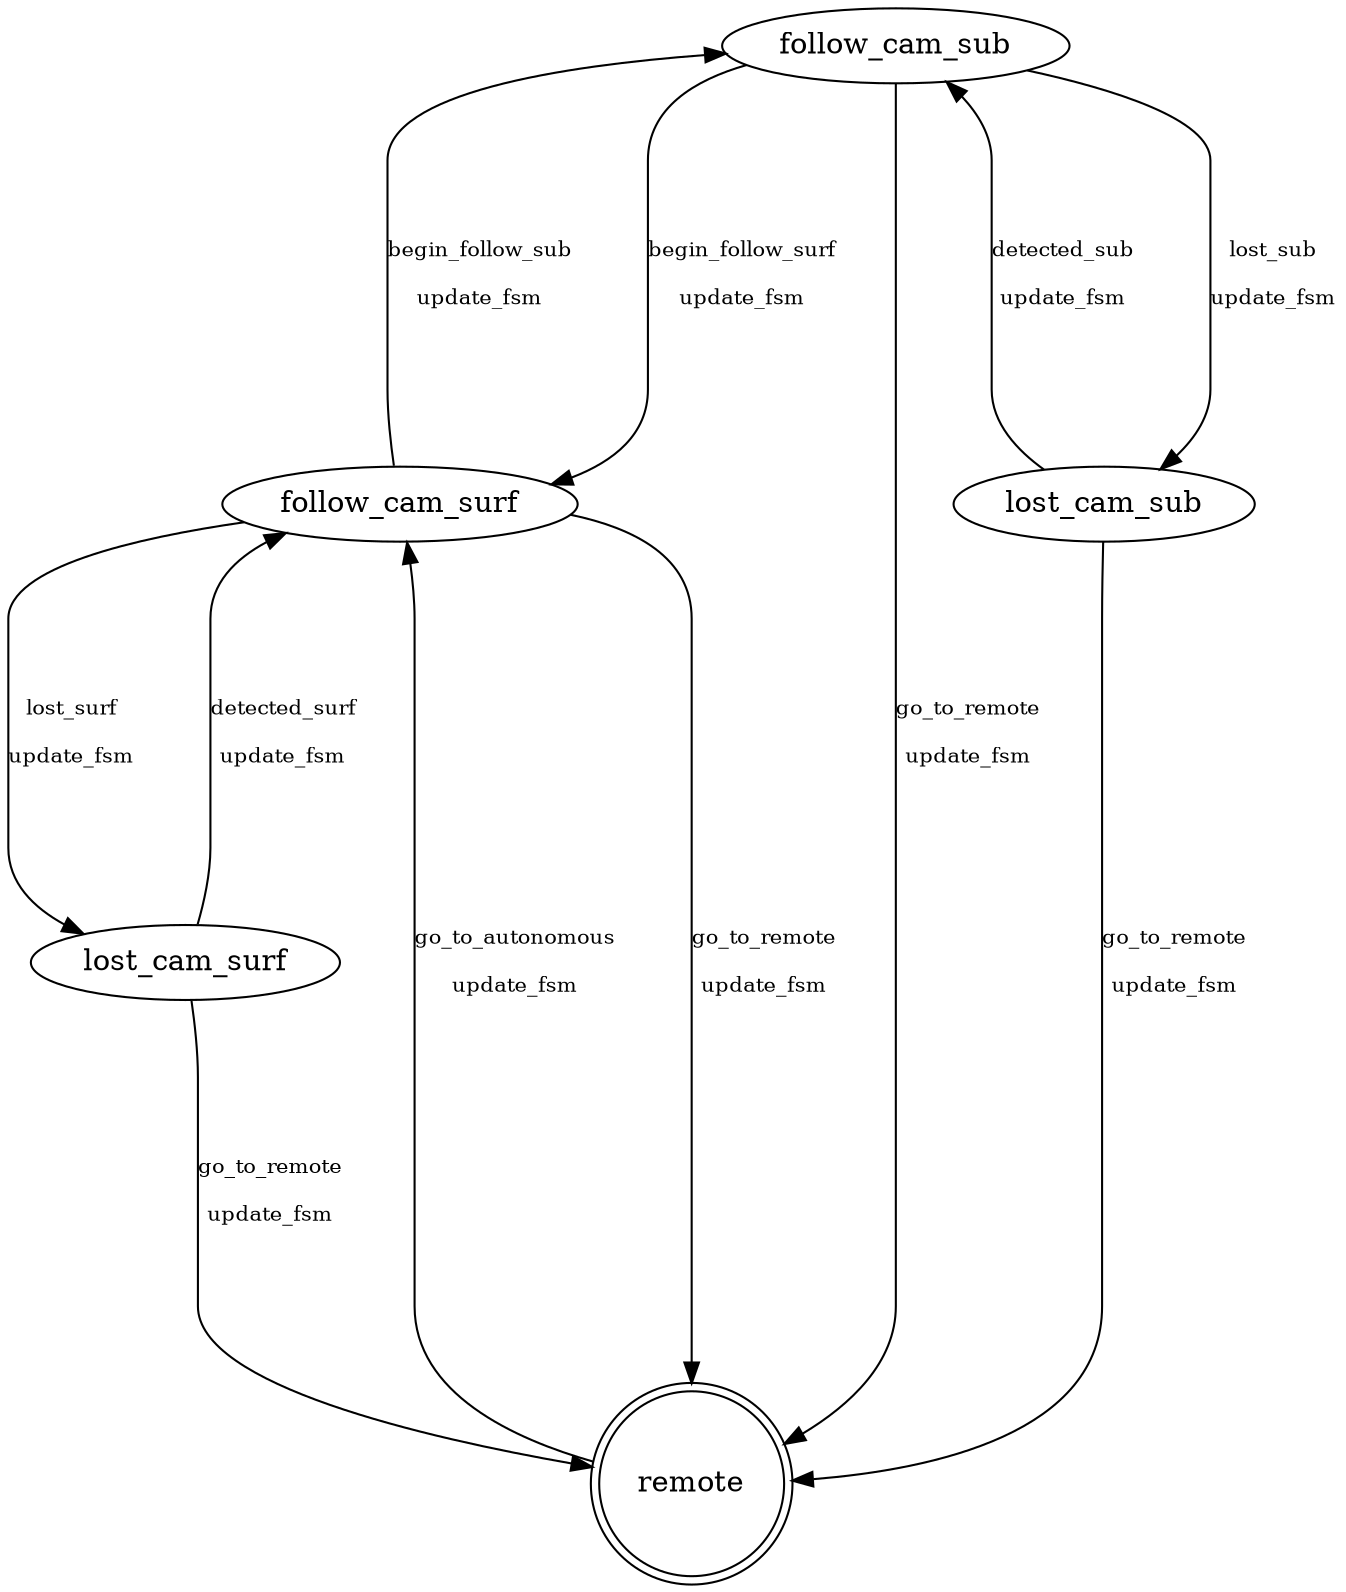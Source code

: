 digraph links {
	edge [fontsize = 10];
	follow_cam_sub;
	follow_cam_surf;
	lost_cam_sub;
	lost_cam_surf;
	remote;
	remote[shape=doublecircle];
	follow_cam_sub->follow_cam_surf [label = "begin_follow_surf\n\nupdate_fsm"] [minlen=4]
	follow_cam_sub->lost_cam_sub [label = "lost_sub\n\nupdate_fsm"] [minlen=4]
	follow_cam_sub->remote [label = "go_to_remote\n\nupdate_fsm"] [minlen=4]
	follow_cam_surf->follow_cam_sub [label = "begin_follow_sub\n\nupdate_fsm"] [minlen=4]
	follow_cam_surf->lost_cam_surf [label = "lost_surf\n\nupdate_fsm"] [minlen=4]
	follow_cam_surf->remote [label = "go_to_remote\n\nupdate_fsm"] [minlen=4]
	lost_cam_sub->follow_cam_sub [label = "detected_sub\n\nupdate_fsm"] [minlen=4]
	lost_cam_sub->remote [label = "go_to_remote\n\nupdate_fsm"] [minlen=4]
	lost_cam_surf->follow_cam_surf [label = "detected_surf\n\nupdate_fsm"] [minlen=4]
	lost_cam_surf->remote [label = "go_to_remote\n\nupdate_fsm"] [minlen=4]
	remote->follow_cam_surf [label = "go_to_autonomous\n\nupdate_fsm"] [minlen=4]
}